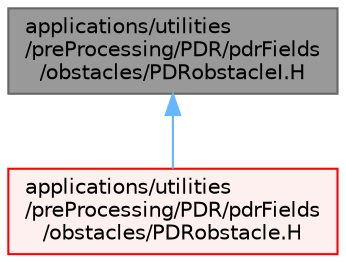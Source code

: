 digraph "applications/utilities/preProcessing/PDR/pdrFields/obstacles/PDRobstacleI.H"
{
 // LATEX_PDF_SIZE
  bgcolor="transparent";
  edge [fontname=Helvetica,fontsize=10,labelfontname=Helvetica,labelfontsize=10];
  node [fontname=Helvetica,fontsize=10,shape=box,height=0.2,width=0.4];
  Node1 [id="Node000001",label="applications/utilities\l/preProcessing/PDR/pdrFields\l/obstacles/PDRobstacleI.H",height=0.2,width=0.4,color="gray40", fillcolor="grey60", style="filled", fontcolor="black",tooltip=" "];
  Node1 -> Node2 [id="edge1_Node000001_Node000002",dir="back",color="steelblue1",style="solid",tooltip=" "];
  Node2 [id="Node000002",label="applications/utilities\l/preProcessing/PDR/pdrFields\l/obstacles/PDRobstacle.H",height=0.2,width=0.4,color="red", fillcolor="#FFF0F0", style="filled",URL="$PDRobstacle_8H.html",tooltip=" "];
}
